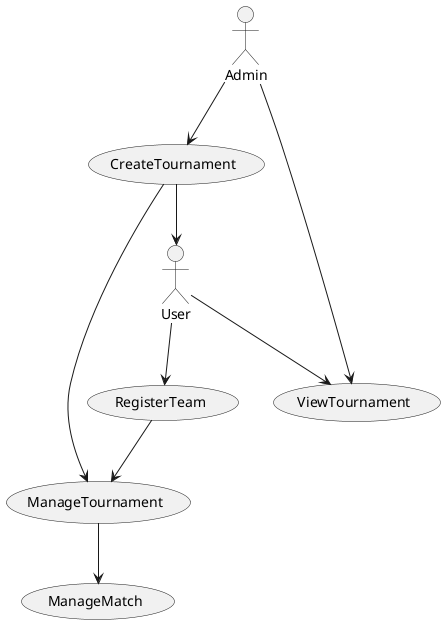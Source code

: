 @startuml
'https://plantuml.com/use-case-diagram

actor User as p
actor Admin as a

usecase "RegisterTeam" as UC1
usecase "CreateTournament" as UC2
usecase "ManageTournament" as UC3
usecase "ManageMatch" as UC4
usecase "ViewTournament" as UC5

UC2 --> p
p --> UC1
a --> UC2
UC2 --> UC3
UC3 --> UC4
a --> UC5
p --> UC5
UC1 --> UC3

@enduml